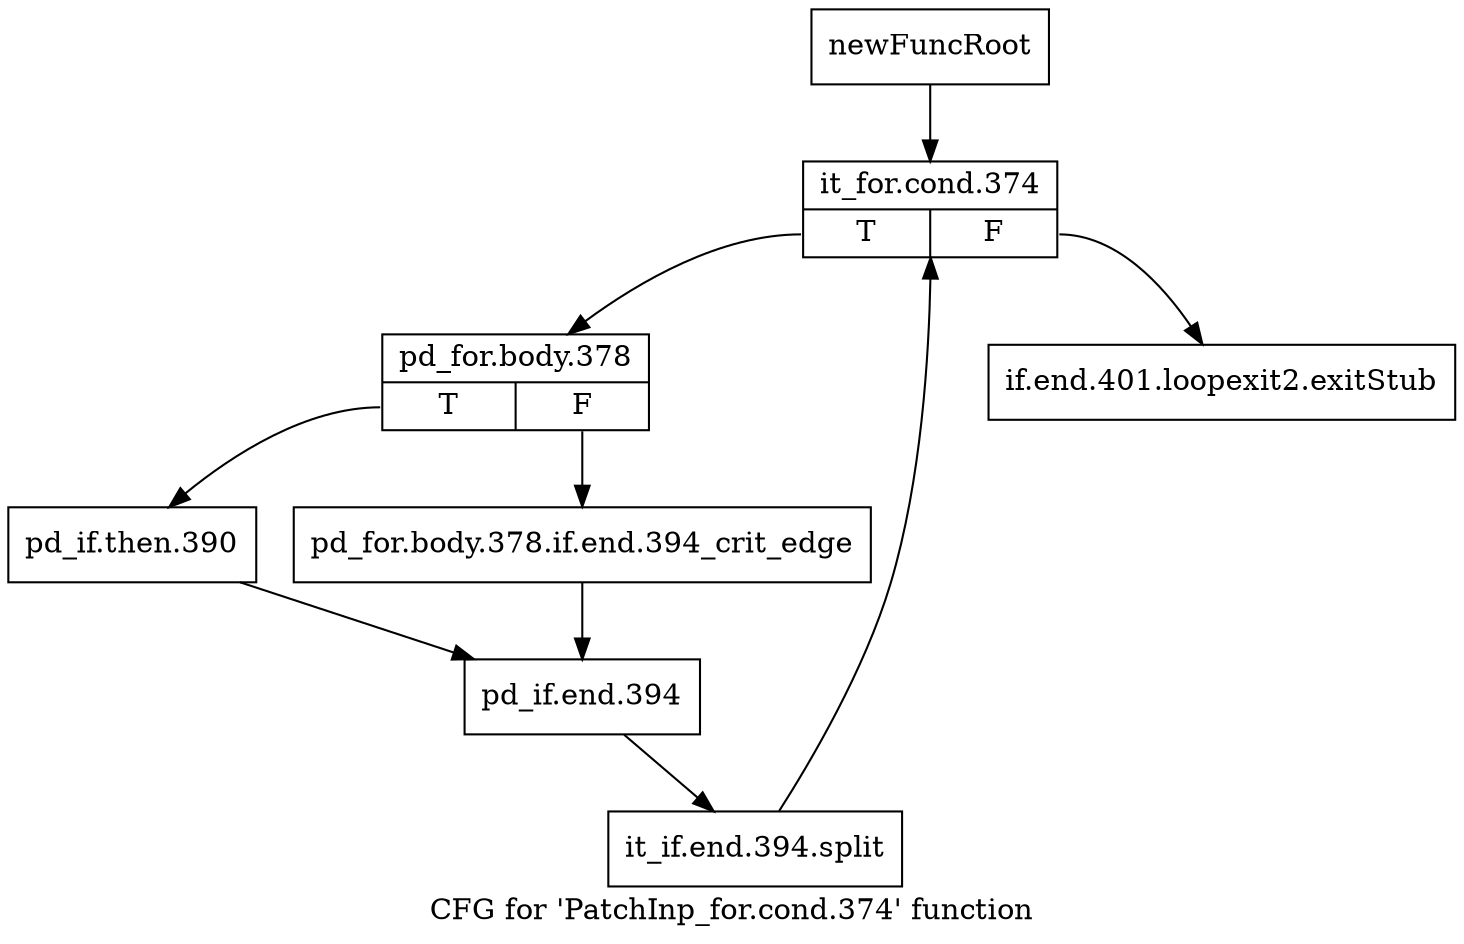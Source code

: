 digraph "CFG for 'PatchInp_for.cond.374' function" {
	label="CFG for 'PatchInp_for.cond.374' function";

	Node0x236b400 [shape=record,label="{newFuncRoot}"];
	Node0x236b400 -> Node0x236b4a0;
	Node0x236b450 [shape=record,label="{if.end.401.loopexit2.exitStub}"];
	Node0x236b4a0 [shape=record,label="{it_for.cond.374|{<s0>T|<s1>F}}"];
	Node0x236b4a0:s0 -> Node0x236b4f0;
	Node0x236b4a0:s1 -> Node0x236b450;
	Node0x236b4f0 [shape=record,label="{pd_for.body.378|{<s0>T|<s1>F}}"];
	Node0x236b4f0:s0 -> Node0x236b590;
	Node0x236b4f0:s1 -> Node0x236b540;
	Node0x236b540 [shape=record,label="{pd_for.body.378.if.end.394_crit_edge}"];
	Node0x236b540 -> Node0x236b5e0;
	Node0x236b590 [shape=record,label="{pd_if.then.390}"];
	Node0x236b590 -> Node0x236b5e0;
	Node0x236b5e0 [shape=record,label="{pd_if.end.394}"];
	Node0x236b5e0 -> Node0x36e2420;
	Node0x36e2420 [shape=record,label="{it_if.end.394.split}"];
	Node0x36e2420 -> Node0x236b4a0;
}
